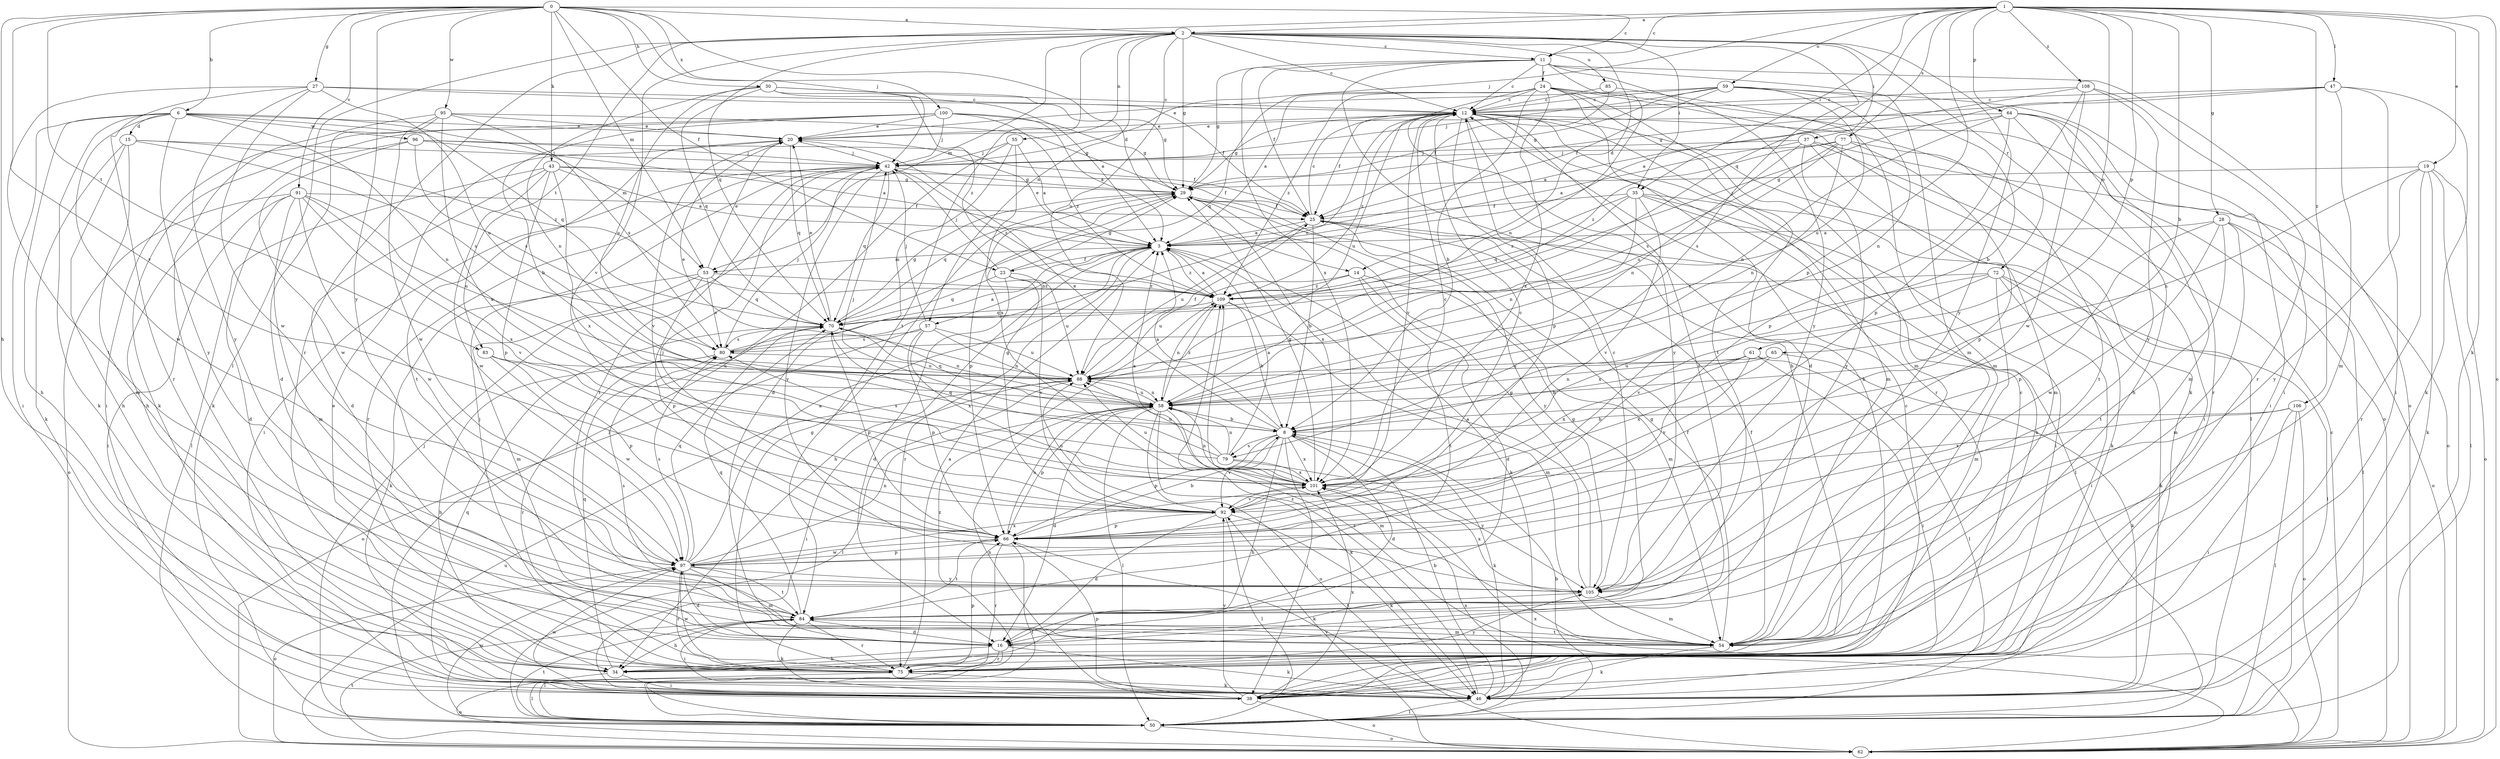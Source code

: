 strict digraph  {
0;
1;
2;
3;
6;
8;
11;
12;
14;
15;
16;
19;
20;
23;
24;
25;
27;
28;
29;
30;
34;
35;
37;
38;
42;
43;
46;
47;
50;
53;
54;
55;
57;
58;
59;
61;
62;
64;
65;
66;
70;
72;
75;
77;
79;
80;
83;
84;
85;
88;
91;
92;
95;
96;
97;
100;
101;
105;
106;
108;
109;
0 -> 2  [label=a];
0 -> 6  [label=b];
0 -> 11  [label=c];
0 -> 14  [label=d];
0 -> 23  [label=f];
0 -> 27  [label=g];
0 -> 30  [label=h];
0 -> 34  [label=h];
0 -> 42  [label=j];
0 -> 43  [label=k];
0 -> 53  [label=m];
0 -> 83  [label=t];
0 -> 91  [label=v];
0 -> 92  [label=v];
0 -> 95  [label=w];
0 -> 100  [label=x];
0 -> 105  [label=y];
1 -> 2  [label=a];
1 -> 8  [label=b];
1 -> 11  [label=c];
1 -> 19  [label=e];
1 -> 28  [label=g];
1 -> 35  [label=i];
1 -> 42  [label=j];
1 -> 46  [label=k];
1 -> 47  [label=l];
1 -> 50  [label=l];
1 -> 59  [label=o];
1 -> 61  [label=o];
1 -> 62  [label=o];
1 -> 64  [label=p];
1 -> 65  [label=p];
1 -> 66  [label=p];
1 -> 70  [label=q];
1 -> 77  [label=s];
1 -> 106  [label=z];
1 -> 108  [label=z];
2 -> 11  [label=c];
2 -> 12  [label=c];
2 -> 14  [label=d];
2 -> 29  [label=g];
2 -> 35  [label=i];
2 -> 37  [label=i];
2 -> 53  [label=m];
2 -> 55  [label=n];
2 -> 57  [label=n];
2 -> 70  [label=q];
2 -> 72  [label=r];
2 -> 75  [label=r];
2 -> 79  [label=s];
2 -> 83  [label=t];
2 -> 84  [label=t];
2 -> 85  [label=u];
2 -> 88  [label=u];
2 -> 92  [label=v];
2 -> 105  [label=y];
3 -> 20  [label=e];
3 -> 23  [label=f];
3 -> 34  [label=h];
3 -> 46  [label=k];
3 -> 53  [label=m];
3 -> 57  [label=n];
3 -> 75  [label=r];
3 -> 109  [label=z];
6 -> 15  [label=d];
6 -> 20  [label=e];
6 -> 34  [label=h];
6 -> 38  [label=i];
6 -> 46  [label=k];
6 -> 53  [label=m];
6 -> 58  [label=n];
6 -> 70  [label=q];
6 -> 96  [label=w];
6 -> 97  [label=w];
6 -> 105  [label=y];
8 -> 3  [label=a];
8 -> 16  [label=d];
8 -> 20  [label=e];
8 -> 34  [label=h];
8 -> 38  [label=i];
8 -> 42  [label=j];
8 -> 46  [label=k];
8 -> 66  [label=p];
8 -> 79  [label=s];
8 -> 92  [label=v];
8 -> 101  [label=x];
11 -> 12  [label=c];
11 -> 24  [label=f];
11 -> 25  [label=f];
11 -> 29  [label=g];
11 -> 34  [label=h];
11 -> 54  [label=m];
11 -> 58  [label=n];
11 -> 62  [label=o];
11 -> 101  [label=x];
11 -> 105  [label=y];
12 -> 20  [label=e];
12 -> 25  [label=f];
12 -> 29  [label=g];
12 -> 50  [label=l];
12 -> 54  [label=m];
12 -> 66  [label=p];
12 -> 75  [label=r];
12 -> 84  [label=t];
12 -> 88  [label=u];
12 -> 92  [label=v];
12 -> 105  [label=y];
12 -> 109  [label=z];
14 -> 16  [label=d];
14 -> 54  [label=m];
14 -> 84  [label=t];
14 -> 88  [label=u];
14 -> 109  [label=z];
15 -> 34  [label=h];
15 -> 42  [label=j];
15 -> 46  [label=k];
15 -> 54  [label=m];
15 -> 80  [label=s];
15 -> 109  [label=z];
16 -> 25  [label=f];
16 -> 29  [label=g];
16 -> 34  [label=h];
16 -> 46  [label=k];
16 -> 50  [label=l];
16 -> 75  [label=r];
19 -> 29  [label=g];
19 -> 46  [label=k];
19 -> 50  [label=l];
19 -> 58  [label=n];
19 -> 62  [label=o];
19 -> 75  [label=r];
19 -> 105  [label=y];
20 -> 42  [label=j];
20 -> 70  [label=q];
20 -> 84  [label=t];
20 -> 92  [label=v];
23 -> 16  [label=d];
23 -> 29  [label=g];
23 -> 42  [label=j];
23 -> 70  [label=q];
23 -> 88  [label=u];
23 -> 92  [label=v];
23 -> 109  [label=z];
24 -> 3  [label=a];
24 -> 8  [label=b];
24 -> 12  [label=c];
24 -> 16  [label=d];
24 -> 34  [label=h];
24 -> 46  [label=k];
24 -> 54  [label=m];
24 -> 62  [label=o];
24 -> 70  [label=q];
24 -> 84  [label=t];
24 -> 101  [label=x];
24 -> 109  [label=z];
25 -> 3  [label=a];
25 -> 8  [label=b];
25 -> 12  [label=c];
25 -> 50  [label=l];
25 -> 88  [label=u];
25 -> 105  [label=y];
27 -> 12  [label=c];
27 -> 25  [label=f];
27 -> 75  [label=r];
27 -> 84  [label=t];
27 -> 88  [label=u];
27 -> 97  [label=w];
27 -> 105  [label=y];
28 -> 3  [label=a];
28 -> 50  [label=l];
28 -> 54  [label=m];
28 -> 62  [label=o];
28 -> 66  [label=p];
28 -> 84  [label=t];
28 -> 97  [label=w];
29 -> 25  [label=f];
29 -> 66  [label=p];
29 -> 70  [label=q];
29 -> 101  [label=x];
30 -> 3  [label=a];
30 -> 12  [label=c];
30 -> 29  [label=g];
30 -> 58  [label=n];
30 -> 70  [label=q];
30 -> 88  [label=u];
30 -> 109  [label=z];
34 -> 38  [label=i];
34 -> 62  [label=o];
34 -> 70  [label=q];
35 -> 25  [label=f];
35 -> 34  [label=h];
35 -> 38  [label=i];
35 -> 46  [label=k];
35 -> 58  [label=n];
35 -> 70  [label=q];
35 -> 92  [label=v];
35 -> 109  [label=z];
37 -> 3  [label=a];
37 -> 38  [label=i];
37 -> 42  [label=j];
37 -> 54  [label=m];
37 -> 58  [label=n];
37 -> 62  [label=o];
37 -> 105  [label=y];
38 -> 12  [label=c];
38 -> 58  [label=n];
38 -> 62  [label=o];
38 -> 66  [label=p];
38 -> 70  [label=q];
38 -> 92  [label=v];
38 -> 97  [label=w];
38 -> 101  [label=x];
42 -> 29  [label=g];
42 -> 38  [label=i];
42 -> 70  [label=q];
42 -> 75  [label=r];
42 -> 84  [label=t];
42 -> 105  [label=y];
42 -> 109  [label=z];
43 -> 3  [label=a];
43 -> 16  [label=d];
43 -> 25  [label=f];
43 -> 29  [label=g];
43 -> 50  [label=l];
43 -> 66  [label=p];
43 -> 97  [label=w];
43 -> 101  [label=x];
46 -> 8  [label=b];
46 -> 50  [label=l];
46 -> 109  [label=z];
47 -> 12  [label=c];
47 -> 29  [label=g];
47 -> 38  [label=i];
47 -> 46  [label=k];
47 -> 54  [label=m];
47 -> 109  [label=z];
50 -> 8  [label=b];
50 -> 42  [label=j];
50 -> 62  [label=o];
50 -> 84  [label=t];
50 -> 97  [label=w];
50 -> 101  [label=x];
50 -> 109  [label=z];
53 -> 20  [label=e];
53 -> 46  [label=k];
53 -> 54  [label=m];
53 -> 66  [label=p];
53 -> 70  [label=q];
53 -> 80  [label=s];
53 -> 109  [label=z];
54 -> 25  [label=f];
54 -> 29  [label=g];
54 -> 46  [label=k];
54 -> 84  [label=t];
55 -> 3  [label=a];
55 -> 16  [label=d];
55 -> 42  [label=j];
55 -> 50  [label=l];
55 -> 101  [label=x];
57 -> 42  [label=j];
57 -> 58  [label=n];
57 -> 62  [label=o];
57 -> 66  [label=p];
57 -> 80  [label=s];
57 -> 88  [label=u];
57 -> 101  [label=x];
58 -> 8  [label=b];
58 -> 16  [label=d];
58 -> 46  [label=k];
58 -> 50  [label=l];
58 -> 54  [label=m];
58 -> 62  [label=o];
58 -> 66  [label=p];
58 -> 70  [label=q];
58 -> 88  [label=u];
58 -> 109  [label=z];
59 -> 8  [label=b];
59 -> 12  [label=c];
59 -> 20  [label=e];
59 -> 25  [label=f];
59 -> 29  [label=g];
59 -> 38  [label=i];
59 -> 42  [label=j];
59 -> 58  [label=n];
59 -> 88  [label=u];
61 -> 8  [label=b];
61 -> 38  [label=i];
61 -> 50  [label=l];
61 -> 88  [label=u];
61 -> 92  [label=v];
61 -> 101  [label=x];
62 -> 12  [label=c];
62 -> 84  [label=t];
62 -> 88  [label=u];
62 -> 92  [label=v];
62 -> 101  [label=x];
62 -> 109  [label=z];
64 -> 3  [label=a];
64 -> 20  [label=e];
64 -> 34  [label=h];
64 -> 38  [label=i];
64 -> 54  [label=m];
64 -> 58  [label=n];
64 -> 66  [label=p];
64 -> 75  [label=r];
65 -> 46  [label=k];
65 -> 58  [label=n];
65 -> 88  [label=u];
65 -> 101  [label=x];
66 -> 8  [label=b];
66 -> 42  [label=j];
66 -> 46  [label=k];
66 -> 50  [label=l];
66 -> 58  [label=n];
66 -> 75  [label=r];
66 -> 84  [label=t];
66 -> 97  [label=w];
70 -> 20  [label=e];
70 -> 29  [label=g];
70 -> 58  [label=n];
70 -> 66  [label=p];
70 -> 80  [label=s];
72 -> 38  [label=i];
72 -> 46  [label=k];
72 -> 50  [label=l];
72 -> 54  [label=m];
72 -> 92  [label=v];
72 -> 101  [label=x];
72 -> 109  [label=z];
75 -> 3  [label=a];
75 -> 12  [label=c];
75 -> 20  [label=e];
75 -> 29  [label=g];
75 -> 42  [label=j];
75 -> 46  [label=k];
75 -> 50  [label=l];
75 -> 66  [label=p];
75 -> 97  [label=w];
75 -> 105  [label=y];
77 -> 42  [label=j];
77 -> 58  [label=n];
77 -> 66  [label=p];
77 -> 80  [label=s];
77 -> 84  [label=t];
77 -> 88  [label=u];
77 -> 109  [label=z];
79 -> 3  [label=a];
79 -> 58  [label=n];
79 -> 70  [label=q];
79 -> 80  [label=s];
79 -> 88  [label=u];
79 -> 101  [label=x];
79 -> 105  [label=y];
80 -> 3  [label=a];
80 -> 12  [label=c];
80 -> 34  [label=h];
80 -> 42  [label=j];
80 -> 75  [label=r];
80 -> 88  [label=u];
83 -> 66  [label=p];
83 -> 88  [label=u];
83 -> 97  [label=w];
84 -> 16  [label=d];
84 -> 34  [label=h];
84 -> 38  [label=i];
84 -> 46  [label=k];
84 -> 54  [label=m];
84 -> 70  [label=q];
84 -> 75  [label=r];
84 -> 80  [label=s];
85 -> 12  [label=c];
85 -> 25  [label=f];
85 -> 54  [label=m];
88 -> 20  [label=e];
88 -> 25  [label=f];
88 -> 38  [label=i];
88 -> 50  [label=l];
88 -> 58  [label=n];
91 -> 16  [label=d];
91 -> 25  [label=f];
91 -> 38  [label=i];
91 -> 54  [label=m];
91 -> 62  [label=o];
91 -> 88  [label=u];
91 -> 92  [label=v];
91 -> 97  [label=w];
91 -> 101  [label=x];
92 -> 12  [label=c];
92 -> 16  [label=d];
92 -> 29  [label=g];
92 -> 46  [label=k];
92 -> 50  [label=l];
92 -> 66  [label=p];
92 -> 88  [label=u];
95 -> 16  [label=d];
95 -> 20  [label=e];
95 -> 29  [label=g];
95 -> 46  [label=k];
95 -> 80  [label=s];
95 -> 97  [label=w];
95 -> 101  [label=x];
96 -> 3  [label=a];
96 -> 25  [label=f];
96 -> 34  [label=h];
96 -> 42  [label=j];
96 -> 80  [label=s];
96 -> 97  [label=w];
97 -> 3  [label=a];
97 -> 16  [label=d];
97 -> 54  [label=m];
97 -> 58  [label=n];
97 -> 62  [label=o];
97 -> 66  [label=p];
97 -> 70  [label=q];
97 -> 75  [label=r];
97 -> 80  [label=s];
97 -> 84  [label=t];
97 -> 101  [label=x];
97 -> 105  [label=y];
100 -> 3  [label=a];
100 -> 8  [label=b];
100 -> 20  [label=e];
100 -> 29  [label=g];
100 -> 38  [label=i];
100 -> 42  [label=j];
100 -> 46  [label=k];
100 -> 109  [label=z];
101 -> 3  [label=a];
101 -> 12  [label=c];
101 -> 29  [label=g];
101 -> 58  [label=n];
101 -> 88  [label=u];
101 -> 92  [label=v];
105 -> 3  [label=a];
105 -> 12  [label=c];
105 -> 29  [label=g];
105 -> 54  [label=m];
105 -> 84  [label=t];
105 -> 101  [label=x];
106 -> 8  [label=b];
106 -> 38  [label=i];
106 -> 50  [label=l];
106 -> 62  [label=o];
106 -> 101  [label=x];
108 -> 3  [label=a];
108 -> 12  [label=c];
108 -> 66  [label=p];
108 -> 75  [label=r];
108 -> 97  [label=w];
108 -> 105  [label=y];
109 -> 3  [label=a];
109 -> 8  [label=b];
109 -> 54  [label=m];
109 -> 58  [label=n];
109 -> 70  [label=q];
}
